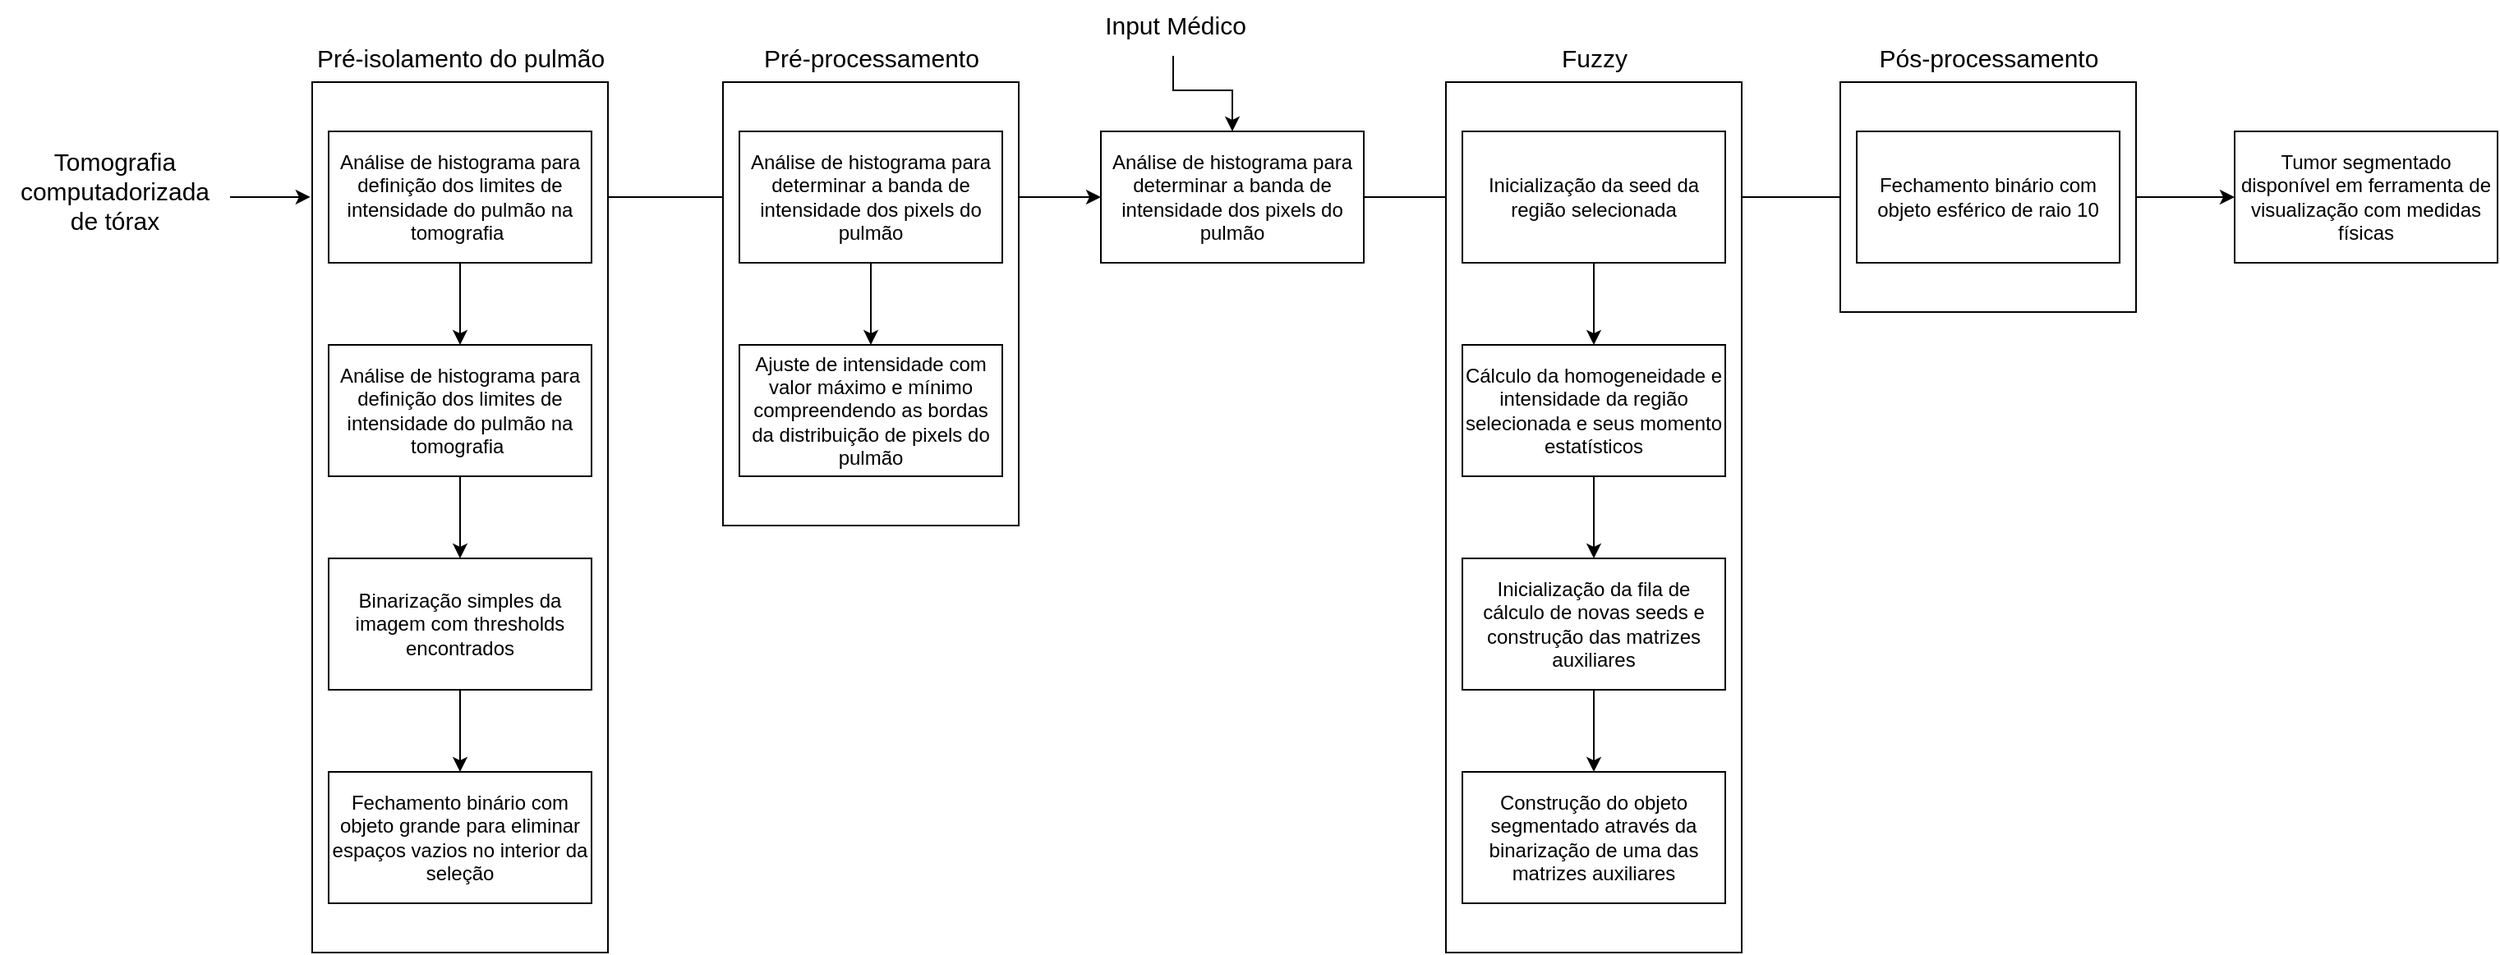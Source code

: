 <mxfile version="20.6.0" type="device"><diagram id="pO-WQVyzdyGn7ojZl3es" name="Página-1"><mxGraphModel dx="1382" dy="805" grid="1" gridSize="10" guides="1" tooltips="1" connect="1" arrows="1" fold="1" page="1" pageScale="1" pageWidth="1920" pageHeight="1200" math="0" shadow="0"><root><mxCell id="0"/><mxCell id="1" parent="0"/><mxCell id="Rjfiy4CMiX_0SOpzX0Nl-64" style="edgeStyle=orthogonalEdgeStyle;rounded=0;orthogonalLoop=1;jettySize=auto;html=1;exitX=1;exitY=0.5;exitDx=0;exitDy=0;entryX=0;entryY=0.5;entryDx=0;entryDy=0;fontSize=15;" parent="1" source="Rjfiy4CMiX_0SOpzX0Nl-58" target="Rjfiy4CMiX_0SOpzX0Nl-62" edge="1"><mxGeometry relative="1" as="geometry"/></mxCell><mxCell id="Rjfiy4CMiX_0SOpzX0Nl-59" style="edgeStyle=orthogonalEdgeStyle;rounded=0;orthogonalLoop=1;jettySize=auto;html=1;exitX=1;exitY=0.5;exitDx=0;exitDy=0;entryX=0;entryY=0.5;entryDx=0;entryDy=0;fontSize=15;" parent="1" source="Rjfiy4CMiX_0SOpzX0Nl-26" target="Rjfiy4CMiX_0SOpzX0Nl-58" edge="1"><mxGeometry relative="1" as="geometry"/></mxCell><mxCell id="Rjfiy4CMiX_0SOpzX0Nl-48" style="edgeStyle=orthogonalEdgeStyle;rounded=0;orthogonalLoop=1;jettySize=auto;html=1;exitX=1;exitY=0.5;exitDx=0;exitDy=0;entryX=0;entryY=0.5;entryDx=0;entryDy=0;fontSize=15;" parent="1" source="Rjfiy4CMiX_0SOpzX0Nl-1" target="Rjfiy4CMiX_0SOpzX0Nl-20" edge="1"><mxGeometry relative="1" as="geometry"/></mxCell><mxCell id="Rjfiy4CMiX_0SOpzX0Nl-47" style="edgeStyle=orthogonalEdgeStyle;rounded=0;orthogonalLoop=1;jettySize=auto;html=1;exitX=1;exitY=0.5;exitDx=0;exitDy=0;entryX=0;entryY=0.5;entryDx=0;entryDy=0;fontSize=15;" parent="1" source="Rjfiy4CMiX_0SOpzX0Nl-20" target="Rjfiy4CMiX_0SOpzX0Nl-29" edge="1"><mxGeometry relative="1" as="geometry"/></mxCell><mxCell id="Rjfiy4CMiX_0SOpzX0Nl-49" style="edgeStyle=orthogonalEdgeStyle;rounded=0;orthogonalLoop=1;jettySize=auto;html=1;exitX=1;exitY=0.5;exitDx=0;exitDy=0;entryX=0;entryY=0.5;entryDx=0;entryDy=0;fontSize=15;" parent="1" source="Rjfiy4CMiX_0SOpzX0Nl-29" target="Rjfiy4CMiX_0SOpzX0Nl-26" edge="1"><mxGeometry relative="1" as="geometry"/></mxCell><mxCell id="Rjfiy4CMiX_0SOpzX0Nl-15" value="" style="rounded=0;whiteSpace=wrap;html=1;fontSize=15;" parent="1" vertex="1"><mxGeometry x="270" y="170" width="180" height="530" as="geometry"/></mxCell><mxCell id="Rjfiy4CMiX_0SOpzX0Nl-10" style="edgeStyle=orthogonalEdgeStyle;rounded=0;orthogonalLoop=1;jettySize=auto;html=1;exitX=0.5;exitY=1;exitDx=0;exitDy=0;entryX=0.5;entryY=0;entryDx=0;entryDy=0;fontSize=15;" parent="1" source="Rjfiy4CMiX_0SOpzX0Nl-1" target="Rjfiy4CMiX_0SOpzX0Nl-9" edge="1"><mxGeometry relative="1" as="geometry"/></mxCell><mxCell id="Rjfiy4CMiX_0SOpzX0Nl-1" value="Análise de histograma para definição dos limites de intensidade do pulmão na tomografia&amp;nbsp;" style="rounded=0;whiteSpace=wrap;html=1;" parent="1" vertex="1"><mxGeometry x="280" y="200" width="160" height="80" as="geometry"/></mxCell><mxCell id="Rjfiy4CMiX_0SOpzX0Nl-18" style="edgeStyle=orthogonalEdgeStyle;rounded=0;orthogonalLoop=1;jettySize=auto;html=1;entryX=-0.006;entryY=0.132;entryDx=0;entryDy=0;entryPerimeter=0;fontSize=15;" parent="1" source="Rjfiy4CMiX_0SOpzX0Nl-7" target="Rjfiy4CMiX_0SOpzX0Nl-15" edge="1"><mxGeometry relative="1" as="geometry"/></mxCell><mxCell id="Rjfiy4CMiX_0SOpzX0Nl-7" value="&lt;h1 style=&quot;font-size: 15px;&quot;&gt;&lt;span style=&quot;font-weight: normal;&quot;&gt;Tomografia computadorizada de tórax&lt;/span&gt;&lt;/h1&gt;" style="text;html=1;strokeColor=none;fillColor=none;spacing=5;spacingTop=-20;whiteSpace=wrap;overflow=hidden;rounded=0;align=center;fontSize=15;" parent="1" vertex="1"><mxGeometry x="80" y="210" width="140" height="60" as="geometry"/></mxCell><mxCell id="Rjfiy4CMiX_0SOpzX0Nl-12" style="edgeStyle=orthogonalEdgeStyle;rounded=0;orthogonalLoop=1;jettySize=auto;html=1;exitX=0.5;exitY=1;exitDx=0;exitDy=0;entryX=0.5;entryY=0;entryDx=0;entryDy=0;fontSize=15;" parent="1" source="Rjfiy4CMiX_0SOpzX0Nl-9" target="Rjfiy4CMiX_0SOpzX0Nl-11" edge="1"><mxGeometry relative="1" as="geometry"/></mxCell><mxCell id="Rjfiy4CMiX_0SOpzX0Nl-9" value="Análise de histograma para definição dos limites de intensidade do pulmão na tomografia&amp;nbsp;" style="rounded=0;whiteSpace=wrap;html=1;" parent="1" vertex="1"><mxGeometry x="280" y="330" width="160" height="80" as="geometry"/></mxCell><mxCell id="Rjfiy4CMiX_0SOpzX0Nl-14" style="edgeStyle=orthogonalEdgeStyle;rounded=0;orthogonalLoop=1;jettySize=auto;html=1;exitX=0.5;exitY=1;exitDx=0;exitDy=0;entryX=0.5;entryY=0;entryDx=0;entryDy=0;fontSize=15;" parent="1" source="Rjfiy4CMiX_0SOpzX0Nl-11" target="Rjfiy4CMiX_0SOpzX0Nl-13" edge="1"><mxGeometry relative="1" as="geometry"/></mxCell><mxCell id="Rjfiy4CMiX_0SOpzX0Nl-11" value="Binarização simples da imagem com thresholds encontrados" style="rounded=0;whiteSpace=wrap;html=1;" parent="1" vertex="1"><mxGeometry x="280" y="460" width="160" height="80" as="geometry"/></mxCell><mxCell id="Rjfiy4CMiX_0SOpzX0Nl-13" value="Fechamento binário com objeto grande para eliminar espaços vazios no interior da seleção" style="rounded=0;whiteSpace=wrap;html=1;" parent="1" vertex="1"><mxGeometry x="280" y="590" width="160" height="80" as="geometry"/></mxCell><mxCell id="Rjfiy4CMiX_0SOpzX0Nl-17" value="Pré-isolamento do pulmão" style="text;html=1;align=center;verticalAlign=middle;resizable=0;points=[];autosize=1;strokeColor=none;fillColor=none;fontSize=15;" parent="1" vertex="1"><mxGeometry x="260" y="140" width="200" height="30" as="geometry"/></mxCell><mxCell id="Rjfiy4CMiX_0SOpzX0Nl-19" value="" style="rounded=0;whiteSpace=wrap;html=1;fontSize=15;" parent="1" vertex="1"><mxGeometry x="520" y="170" width="180" height="270" as="geometry"/></mxCell><mxCell id="Rjfiy4CMiX_0SOpzX0Nl-24" style="edgeStyle=orthogonalEdgeStyle;rounded=0;orthogonalLoop=1;jettySize=auto;html=1;exitX=0.5;exitY=1;exitDx=0;exitDy=0;entryX=0.5;entryY=0;entryDx=0;entryDy=0;fontSize=15;" parent="1" source="Rjfiy4CMiX_0SOpzX0Nl-20" target="Rjfiy4CMiX_0SOpzX0Nl-23" edge="1"><mxGeometry relative="1" as="geometry"/></mxCell><mxCell id="Rjfiy4CMiX_0SOpzX0Nl-20" value="Análise de histograma para determinar a banda de intensidade dos pixels do pulmão" style="rounded=0;whiteSpace=wrap;html=1;" parent="1" vertex="1"><mxGeometry x="530" y="200" width="160" height="80" as="geometry"/></mxCell><mxCell id="Rjfiy4CMiX_0SOpzX0Nl-21" value="Pré-processamento" style="text;html=1;align=center;verticalAlign=middle;resizable=0;points=[];autosize=1;strokeColor=none;fillColor=none;fontSize=15;" parent="1" vertex="1"><mxGeometry x="535" y="140" width="150" height="30" as="geometry"/></mxCell><mxCell id="Rjfiy4CMiX_0SOpzX0Nl-22" value="" style="rounded=0;whiteSpace=wrap;html=1;fontSize=15;" parent="1" vertex="1"><mxGeometry x="960" y="170" width="180" height="530" as="geometry"/></mxCell><mxCell id="Rjfiy4CMiX_0SOpzX0Nl-23" value="Ajuste de intensidade com valor máximo e mínimo compreendendo as bordas da distribuição de pixels do pulmão" style="rounded=0;whiteSpace=wrap;html=1;" parent="1" vertex="1"><mxGeometry x="530" y="330" width="160" height="80" as="geometry"/></mxCell><mxCell id="Rjfiy4CMiX_0SOpzX0Nl-25" value="Fuzzy" style="text;html=1;align=center;verticalAlign=middle;resizable=0;points=[];autosize=1;strokeColor=none;fillColor=none;fontSize=15;" parent="1" vertex="1"><mxGeometry x="1020" y="140" width="60" height="30" as="geometry"/></mxCell><mxCell id="Rjfiy4CMiX_0SOpzX0Nl-44" value="" style="edgeStyle=orthogonalEdgeStyle;rounded=0;orthogonalLoop=1;jettySize=auto;html=1;fontSize=15;" parent="1" source="Rjfiy4CMiX_0SOpzX0Nl-26" target="Rjfiy4CMiX_0SOpzX0Nl-43" edge="1"><mxGeometry relative="1" as="geometry"/></mxCell><mxCell id="Rjfiy4CMiX_0SOpzX0Nl-26" value="Inicialização da seed da região selecionada" style="rounded=0;whiteSpace=wrap;html=1;" parent="1" vertex="1"><mxGeometry x="970" y="200" width="160" height="80" as="geometry"/></mxCell><mxCell id="Rjfiy4CMiX_0SOpzX0Nl-29" value="Análise de histograma para determinar a banda de intensidade dos pixels do pulmão" style="rounded=0;whiteSpace=wrap;html=1;" parent="1" vertex="1"><mxGeometry x="750" y="200" width="160" height="80" as="geometry"/></mxCell><mxCell id="Rjfiy4CMiX_0SOpzX0Nl-34" style="edgeStyle=orthogonalEdgeStyle;rounded=0;orthogonalLoop=1;jettySize=auto;html=1;exitX=0.491;exitY=1.133;exitDx=0;exitDy=0;exitPerimeter=0;entryX=0.5;entryY=0;entryDx=0;entryDy=0;fontSize=15;" parent="1" source="Rjfiy4CMiX_0SOpzX0Nl-42" target="Rjfiy4CMiX_0SOpzX0Nl-29" edge="1"><mxGeometry relative="1" as="geometry"><mxPoint x="790" y="100" as="sourcePoint"/></mxGeometry></mxCell><mxCell id="Rjfiy4CMiX_0SOpzX0Nl-42" value="Input Médico" style="text;html=1;align=center;verticalAlign=middle;resizable=0;points=[];autosize=1;strokeColor=none;fillColor=none;fontSize=15;" parent="1" vertex="1"><mxGeometry x="740" y="120" width="110" height="30" as="geometry"/></mxCell><mxCell id="Rjfiy4CMiX_0SOpzX0Nl-53" style="edgeStyle=orthogonalEdgeStyle;rounded=0;orthogonalLoop=1;jettySize=auto;html=1;exitX=0.5;exitY=1;exitDx=0;exitDy=0;entryX=0.5;entryY=0;entryDx=0;entryDy=0;fontSize=15;" parent="1" source="Rjfiy4CMiX_0SOpzX0Nl-43" target="Rjfiy4CMiX_0SOpzX0Nl-45" edge="1"><mxGeometry relative="1" as="geometry"/></mxCell><mxCell id="Rjfiy4CMiX_0SOpzX0Nl-43" value="Cálculo da homogeneidade e intensidade da região selecionada e seus momento estatísticos" style="rounded=0;whiteSpace=wrap;html=1;" parent="1" vertex="1"><mxGeometry x="970" y="330" width="160" height="80" as="geometry"/></mxCell><mxCell id="Rjfiy4CMiX_0SOpzX0Nl-55" style="edgeStyle=orthogonalEdgeStyle;rounded=0;orthogonalLoop=1;jettySize=auto;html=1;exitX=0.5;exitY=1;exitDx=0;exitDy=0;entryX=0.5;entryY=0;entryDx=0;entryDy=0;fontSize=15;" parent="1" source="Rjfiy4CMiX_0SOpzX0Nl-45" target="Rjfiy4CMiX_0SOpzX0Nl-54" edge="1"><mxGeometry relative="1" as="geometry"/></mxCell><mxCell id="Rjfiy4CMiX_0SOpzX0Nl-45" value="Inicialização da fila de cálculo de novas seeds e construção das matrizes auxiliares" style="rounded=0;whiteSpace=wrap;html=1;" parent="1" vertex="1"><mxGeometry x="970" y="460" width="160" height="80" as="geometry"/></mxCell><mxCell id="Rjfiy4CMiX_0SOpzX0Nl-54" value="Construção do objeto segmentado através da binarização de uma das matrizes auxiliares" style="rounded=0;whiteSpace=wrap;html=1;" parent="1" vertex="1"><mxGeometry x="970" y="590" width="160" height="80" as="geometry"/></mxCell><mxCell id="Rjfiy4CMiX_0SOpzX0Nl-56" value="" style="rounded=0;whiteSpace=wrap;html=1;fontSize=15;" parent="1" vertex="1"><mxGeometry x="1200" y="170" width="180" height="140" as="geometry"/></mxCell><mxCell id="Rjfiy4CMiX_0SOpzX0Nl-57" value="Pós-processamento" style="text;html=1;align=center;verticalAlign=middle;resizable=0;points=[];autosize=1;strokeColor=none;fillColor=none;fontSize=15;" parent="1" vertex="1"><mxGeometry x="1210" y="140" width="160" height="30" as="geometry"/></mxCell><mxCell id="Rjfiy4CMiX_0SOpzX0Nl-58" value="Fechamento binário com objeto esférico de raio 10" style="rounded=0;whiteSpace=wrap;html=1;" parent="1" vertex="1"><mxGeometry x="1210" y="200" width="160" height="80" as="geometry"/></mxCell><mxCell id="Rjfiy4CMiX_0SOpzX0Nl-62" value="Tumor segmentado disponível em ferramenta de visualização com medidas físicas" style="rounded=0;whiteSpace=wrap;html=1;" parent="1" vertex="1"><mxGeometry x="1440" y="200" width="160" height="80" as="geometry"/></mxCell></root></mxGraphModel></diagram></mxfile>